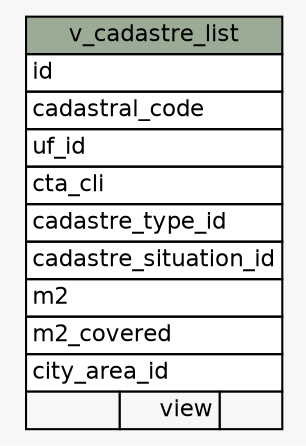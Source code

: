 // dot 2.38.0 on Linux 4.10.0-32-generic
digraph "v_cadastre_list" {
  graph [
    rankdir="RL"
    bgcolor="#f7f7f7"
  ];
  node [
    fontname="Helvetica"
    fontsize="11"
    shape="plaintext"
  ];
  edge [
    arrowsize="0.8"
  ];
  "v_cadastre_list" [
    label=<
    <TABLE BORDER="0" CELLBORDER="1" CELLSPACING="0" BGCOLOR="#ffffff">
      <TR><TD PORT="v_cadastre_list.heading" COLSPAN="3" BGCOLOR="#9bab96" ALIGN="CENTER">v_cadastre_list</TD></TR>
      <TR><TD PORT="id" COLSPAN="3" ALIGN="LEFT">id</TD></TR>
      <TR><TD PORT="cadastral_code" COLSPAN="3" ALIGN="LEFT">cadastral_code</TD></TR>
      <TR><TD PORT="uf_id" COLSPAN="3" ALIGN="LEFT">uf_id</TD></TR>
      <TR><TD PORT="cta_cli" COLSPAN="3" ALIGN="LEFT">cta_cli</TD></TR>
      <TR><TD PORT="cadastre_type_id" COLSPAN="3" ALIGN="LEFT">cadastre_type_id</TD></TR>
      <TR><TD PORT="cadastre_situation_id" COLSPAN="3" ALIGN="LEFT">cadastre_situation_id</TD></TR>
      <TR><TD PORT="m2" COLSPAN="3" ALIGN="LEFT">m2</TD></TR>
      <TR><TD PORT="m2_covered" COLSPAN="3" ALIGN="LEFT">m2_covered</TD></TR>
      <TR><TD PORT="city_area_id" COLSPAN="3" ALIGN="LEFT">city_area_id</TD></TR>
      <TR><TD ALIGN="LEFT" BGCOLOR="#f7f7f7">  </TD><TD ALIGN="RIGHT" BGCOLOR="#f7f7f7">view</TD><TD ALIGN="RIGHT" BGCOLOR="#f7f7f7">  </TD></TR>
    </TABLE>>
    URL="tables/v_cadastre_list.html#"
    tooltip="v_cadastre_list"
  ];
}

